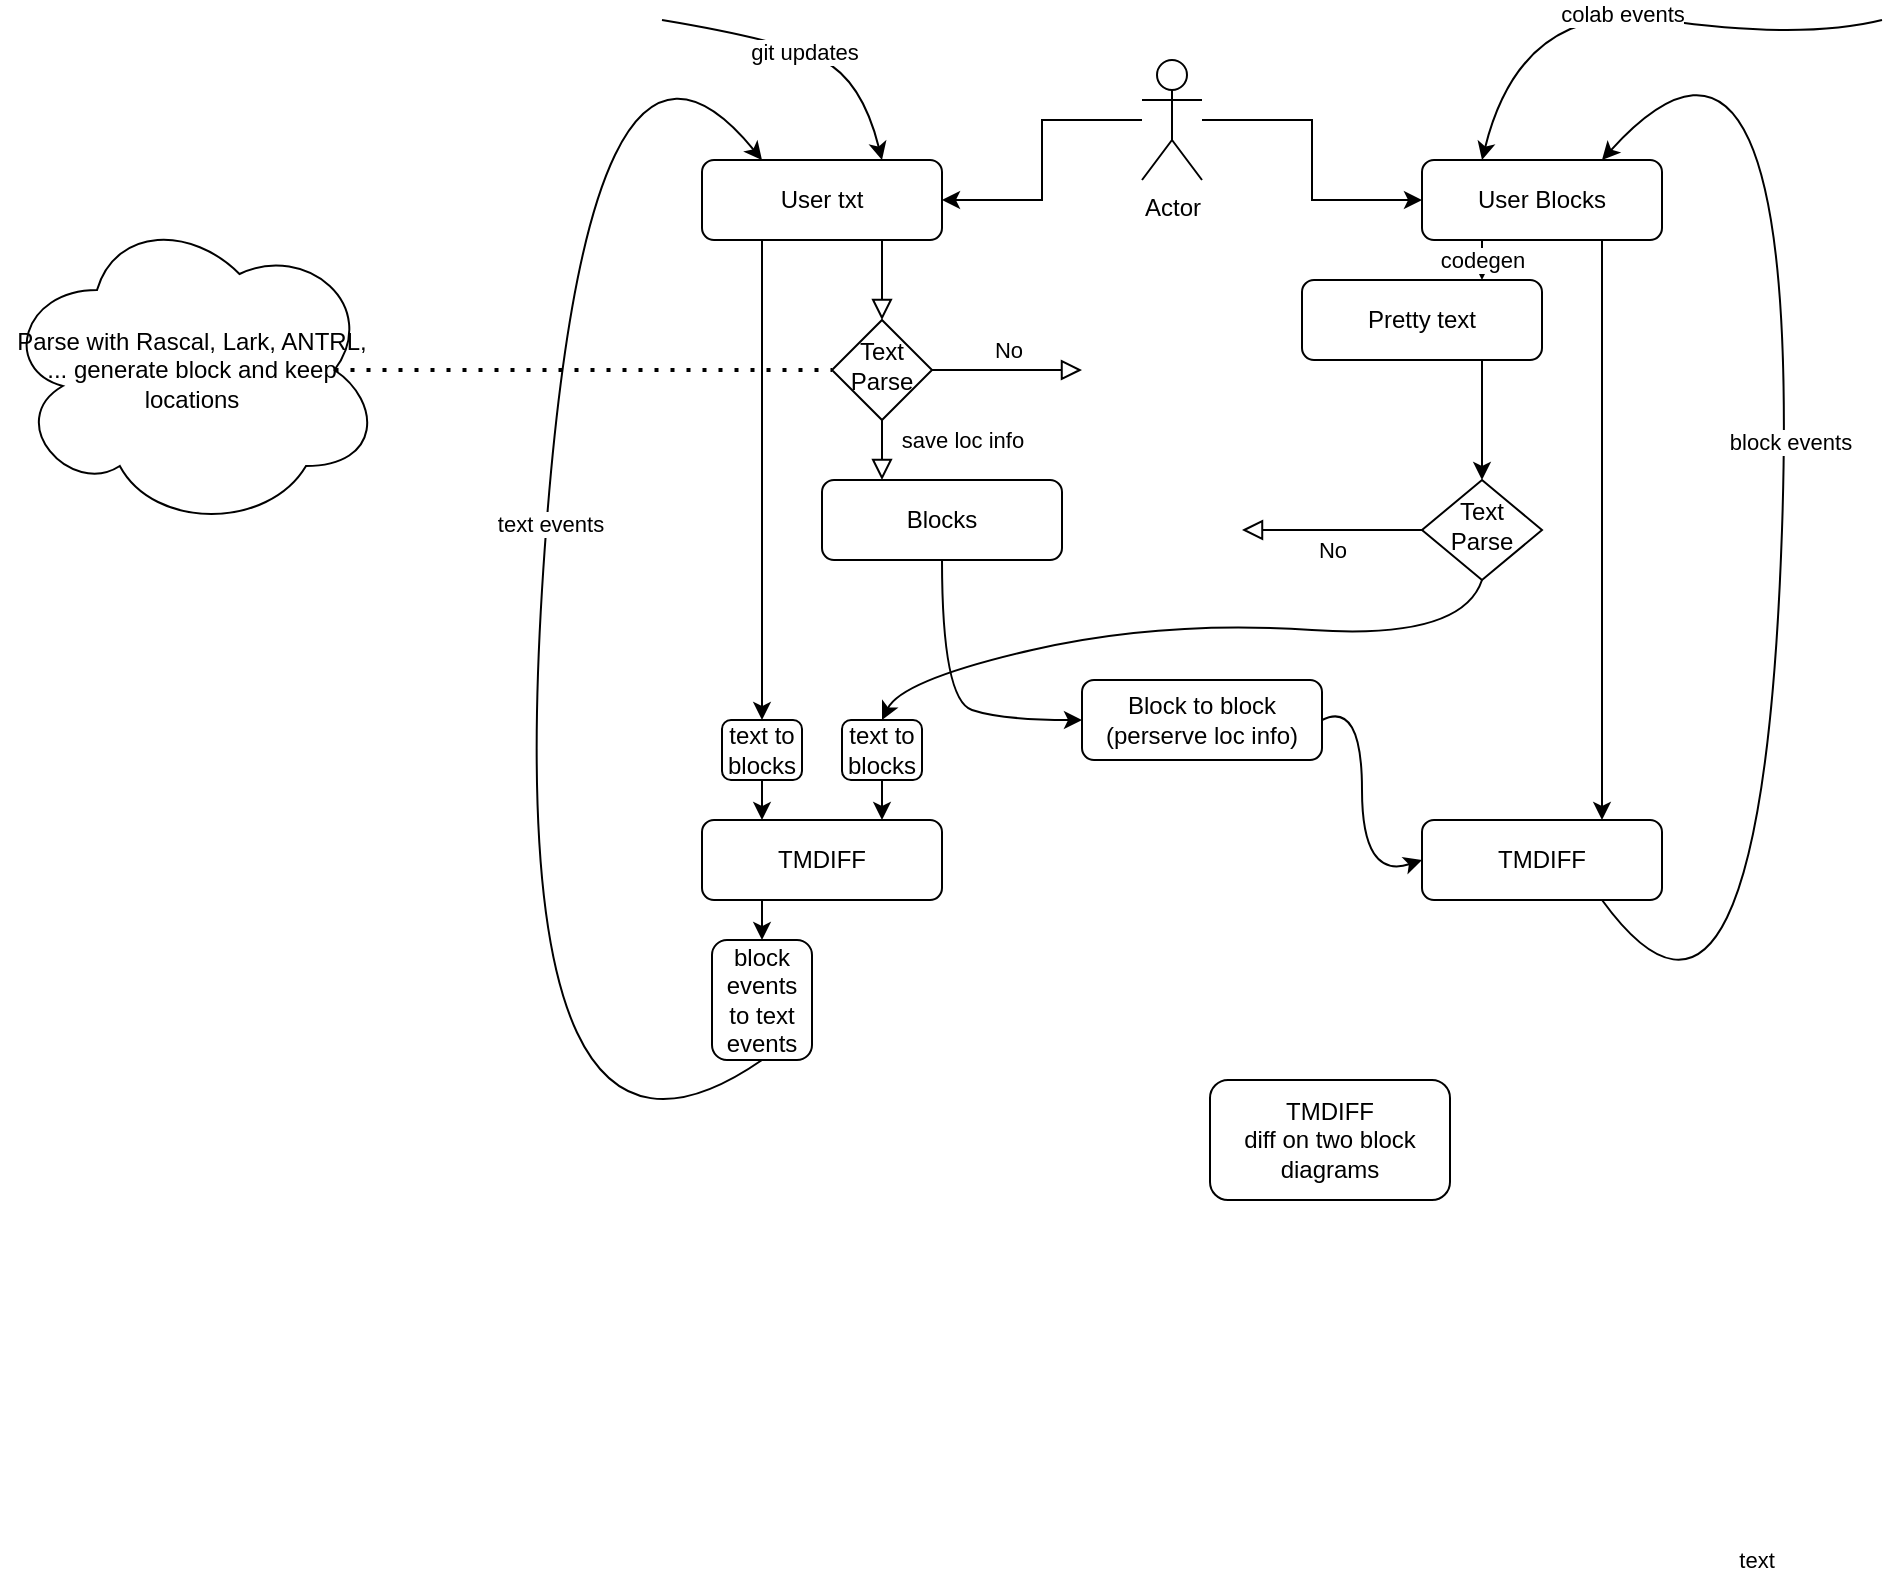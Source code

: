 <mxfile version="21.0.2" type="device"><diagram id="C5RBs43oDa-KdzZeNtuy" name="Page-1"><mxGraphModel dx="2261" dy="739" grid="1" gridSize="10" guides="1" tooltips="1" connect="1" arrows="1" fold="1" page="1" pageScale="1" pageWidth="827" pageHeight="1169" math="0" shadow="0"><root><mxCell id="WIyWlLk6GJQsqaUBKTNV-0"/><mxCell id="WIyWlLk6GJQsqaUBKTNV-1" parent="WIyWlLk6GJQsqaUBKTNV-0"/><mxCell id="WIyWlLk6GJQsqaUBKTNV-2" value="" style="rounded=0;html=1;jettySize=auto;orthogonalLoop=1;fontSize=11;endArrow=block;endFill=0;endSize=8;strokeWidth=1;shadow=0;labelBackgroundColor=none;edgeStyle=orthogonalEdgeStyle;exitX=0.75;exitY=1;exitDx=0;exitDy=0;" parent="WIyWlLk6GJQsqaUBKTNV-1" source="WIyWlLk6GJQsqaUBKTNV-3" target="WIyWlLk6GJQsqaUBKTNV-6" edge="1"><mxGeometry relative="1" as="geometry"/></mxCell><mxCell id="TvIYaoPbM7HeHV1W7y_1-3" style="edgeStyle=orthogonalEdgeStyle;rounded=0;orthogonalLoop=1;jettySize=auto;html=1;exitX=0.25;exitY=1;exitDx=0;exitDy=0;entryX=0.5;entryY=0;entryDx=0;entryDy=0;" parent="WIyWlLk6GJQsqaUBKTNV-1" source="WIyWlLk6GJQsqaUBKTNV-3" target="TvIYaoPbM7HeHV1W7y_1-32" edge="1"><mxGeometry relative="1" as="geometry"><mxPoint x="190" y="340" as="targetPoint"/></mxGeometry></mxCell><mxCell id="WIyWlLk6GJQsqaUBKTNV-3" value="User txt" style="rounded=1;whiteSpace=wrap;html=1;fontSize=12;glass=0;strokeWidth=1;shadow=0;" parent="WIyWlLk6GJQsqaUBKTNV-1" vertex="1"><mxGeometry x="160" y="80" width="120" height="40" as="geometry"/></mxCell><mxCell id="WIyWlLk6GJQsqaUBKTNV-4" value="save loc info" style="rounded=0;html=1;jettySize=auto;orthogonalLoop=1;fontSize=11;endArrow=block;endFill=0;endSize=8;strokeWidth=1;shadow=0;labelBackgroundColor=none;edgeStyle=orthogonalEdgeStyle;entryX=0.25;entryY=0;entryDx=0;entryDy=0;" parent="WIyWlLk6GJQsqaUBKTNV-1" source="WIyWlLk6GJQsqaUBKTNV-6" target="TvIYaoPbM7HeHV1W7y_1-1" edge="1"><mxGeometry x="0.2" y="40" relative="1" as="geometry"><mxPoint as="offset"/><mxPoint x="220" y="290" as="targetPoint"/></mxGeometry></mxCell><mxCell id="WIyWlLk6GJQsqaUBKTNV-5" value="No" style="edgeStyle=orthogonalEdgeStyle;rounded=0;html=1;jettySize=auto;orthogonalLoop=1;fontSize=11;endArrow=block;endFill=0;endSize=8;strokeWidth=1;shadow=0;labelBackgroundColor=none;exitX=1;exitY=0.5;exitDx=0;exitDy=0;" parent="WIyWlLk6GJQsqaUBKTNV-1" source="WIyWlLk6GJQsqaUBKTNV-6" edge="1"><mxGeometry y="10" relative="1" as="geometry"><mxPoint as="offset"/><mxPoint x="350" y="185" as="targetPoint"/><Array as="points"><mxPoint x="320" y="185"/><mxPoint x="320" y="185"/></Array></mxGeometry></mxCell><mxCell id="WIyWlLk6GJQsqaUBKTNV-6" value="Text Parse" style="rhombus;whiteSpace=wrap;html=1;shadow=0;fontFamily=Helvetica;fontSize=12;align=center;strokeWidth=1;spacing=6;spacingTop=-4;" parent="WIyWlLk6GJQsqaUBKTNV-1" vertex="1"><mxGeometry x="225" y="160" width="50" height="50" as="geometry"/></mxCell><mxCell id="TvIYaoPbM7HeHV1W7y_1-8" style="edgeStyle=orthogonalEdgeStyle;rounded=0;orthogonalLoop=1;jettySize=auto;html=1;exitX=0.75;exitY=1;exitDx=0;exitDy=0;entryX=0.75;entryY=0;entryDx=0;entryDy=0;" parent="WIyWlLk6GJQsqaUBKTNV-1" source="TvIYaoPbM7HeHV1W7y_1-0" target="TvIYaoPbM7HeHV1W7y_1-7" edge="1"><mxGeometry relative="1" as="geometry"/></mxCell><mxCell id="TvIYaoPbM7HeHV1W7y_1-0" value="User Blocks" style="rounded=1;whiteSpace=wrap;html=1;fontSize=12;glass=0;strokeWidth=1;shadow=0;" parent="WIyWlLk6GJQsqaUBKTNV-1" vertex="1"><mxGeometry x="520" y="80" width="120" height="40" as="geometry"/></mxCell><mxCell id="TvIYaoPbM7HeHV1W7y_1-1" value="Blocks" style="rounded=1;whiteSpace=wrap;html=1;fontSize=12;glass=0;strokeWidth=1;shadow=0;" parent="WIyWlLk6GJQsqaUBKTNV-1" vertex="1"><mxGeometry x="220" y="240" width="120" height="40" as="geometry"/></mxCell><mxCell id="TvIYaoPbM7HeHV1W7y_1-36" style="edgeStyle=orthogonalEdgeStyle;rounded=0;orthogonalLoop=1;jettySize=auto;html=1;exitX=0.25;exitY=1;exitDx=0;exitDy=0;entryX=0.5;entryY=0;entryDx=0;entryDy=0;" parent="WIyWlLk6GJQsqaUBKTNV-1" source="TvIYaoPbM7HeHV1W7y_1-2" target="TvIYaoPbM7HeHV1W7y_1-33" edge="1"><mxGeometry relative="1" as="geometry"/></mxCell><mxCell id="TvIYaoPbM7HeHV1W7y_1-2" value="TMDIFF" style="rounded=1;whiteSpace=wrap;html=1;fontSize=12;glass=0;strokeWidth=1;shadow=0;" parent="WIyWlLk6GJQsqaUBKTNV-1" vertex="1"><mxGeometry x="160" y="410" width="120" height="40" as="geometry"/></mxCell><mxCell id="TvIYaoPbM7HeHV1W7y_1-30" value="" style="edgeStyle=orthogonalEdgeStyle;rounded=0;orthogonalLoop=1;jettySize=auto;html=1;exitX=0.75;exitY=1;exitDx=0;exitDy=0;" parent="WIyWlLk6GJQsqaUBKTNV-1" source="TvIYaoPbM7HeHV1W7y_1-4" target="TvIYaoPbM7HeHV1W7y_1-13" edge="1"><mxGeometry relative="1" as="geometry"/></mxCell><mxCell id="TvIYaoPbM7HeHV1W7y_1-4" value="Pretty text" style="rounded=1;whiteSpace=wrap;html=1;fontSize=12;glass=0;strokeWidth=1;shadow=0;" parent="WIyWlLk6GJQsqaUBKTNV-1" vertex="1"><mxGeometry x="460" y="140" width="120" height="40" as="geometry"/></mxCell><mxCell id="TvIYaoPbM7HeHV1W7y_1-7" value="TMDIFF" style="rounded=1;whiteSpace=wrap;html=1;fontSize=12;glass=0;strokeWidth=1;shadow=0;" parent="WIyWlLk6GJQsqaUBKTNV-1" vertex="1"><mxGeometry x="520" y="410" width="120" height="40" as="geometry"/></mxCell><mxCell id="TvIYaoPbM7HeHV1W7y_1-25" value="" style="edgeStyle=orthogonalEdgeStyle;rounded=0;orthogonalLoop=1;jettySize=auto;html=1;" parent="WIyWlLk6GJQsqaUBKTNV-1" source="TvIYaoPbM7HeHV1W7y_1-9" target="TvIYaoPbM7HeHV1W7y_1-0" edge="1"><mxGeometry relative="1" as="geometry"/></mxCell><mxCell id="TvIYaoPbM7HeHV1W7y_1-26" value="" style="edgeStyle=orthogonalEdgeStyle;rounded=0;orthogonalLoop=1;jettySize=auto;html=1;" parent="WIyWlLk6GJQsqaUBKTNV-1" source="TvIYaoPbM7HeHV1W7y_1-9" target="WIyWlLk6GJQsqaUBKTNV-3" edge="1"><mxGeometry relative="1" as="geometry"/></mxCell><mxCell id="TvIYaoPbM7HeHV1W7y_1-9" value="Actor" style="shape=umlActor;verticalLabelPosition=bottom;verticalAlign=top;html=1;outlineConnect=0;" parent="WIyWlLk6GJQsqaUBKTNV-1" vertex="1"><mxGeometry x="380" y="30" width="30" height="60" as="geometry"/></mxCell><mxCell id="TvIYaoPbM7HeHV1W7y_1-15" value="codegen" style="edgeStyle=orthogonalEdgeStyle;rounded=0;orthogonalLoop=1;jettySize=auto;html=1;entryX=0.75;entryY=0;entryDx=0;entryDy=0;exitX=0.25;exitY=1;exitDx=0;exitDy=0;" parent="WIyWlLk6GJQsqaUBKTNV-1" source="TvIYaoPbM7HeHV1W7y_1-0" target="TvIYaoPbM7HeHV1W7y_1-4" edge="1"><mxGeometry relative="1" as="geometry"><mxPoint x="570" y="280" as="sourcePoint"/></mxGeometry></mxCell><mxCell id="TvIYaoPbM7HeHV1W7y_1-13" value="Text Parse" style="rhombus;whiteSpace=wrap;html=1;shadow=0;fontFamily=Helvetica;fontSize=12;align=center;strokeWidth=1;spacing=6;spacingTop=-4;" parent="WIyWlLk6GJQsqaUBKTNV-1" vertex="1"><mxGeometry x="520" y="240" width="60" height="50" as="geometry"/></mxCell><mxCell id="TvIYaoPbM7HeHV1W7y_1-17" value="" style="curved=1;endArrow=classic;html=1;rounded=0;exitX=0.5;exitY=1;exitDx=0;exitDy=0;entryX=0.5;entryY=0;entryDx=0;entryDy=0;" parent="WIyWlLk6GJQsqaUBKTNV-1" source="TvIYaoPbM7HeHV1W7y_1-13" target="TvIYaoPbM7HeHV1W7y_1-31" edge="1"><mxGeometry width="50" height="50" relative="1" as="geometry"><mxPoint x="320" y="330" as="sourcePoint"/><mxPoint x="250" y="350" as="targetPoint"/><Array as="points"><mxPoint x="540" y="320"/><mxPoint x="390" y="310"/><mxPoint x="260" y="340"/></Array></mxGeometry></mxCell><mxCell id="TvIYaoPbM7HeHV1W7y_1-19" value="" style="curved=1;endArrow=classic;html=1;rounded=0;entryX=0.75;entryY=0;entryDx=0;entryDy=0;exitX=0.75;exitY=1;exitDx=0;exitDy=0;" parent="WIyWlLk6GJQsqaUBKTNV-1" source="TvIYaoPbM7HeHV1W7y_1-7" target="TvIYaoPbM7HeHV1W7y_1-0" edge="1"><mxGeometry width="50" height="50" relative="1" as="geometry"><mxPoint x="390" y="410" as="sourcePoint"/><mxPoint x="440" y="360" as="targetPoint"/><Array as="points"><mxPoint x="690" y="560"/><mxPoint x="710" y="-30"/></Array></mxGeometry></mxCell><mxCell id="TvIYaoPbM7HeHV1W7y_1-21" value="block events" style="edgeLabel;html=1;align=center;verticalAlign=middle;resizable=0;points=[];" parent="TvIYaoPbM7HeHV1W7y_1-19" vertex="1" connectable="0"><mxGeometry x="0.087" y="-2" relative="1" as="geometry"><mxPoint as="offset"/></mxGeometry></mxCell><mxCell id="TvIYaoPbM7HeHV1W7y_1-22" value="text" style="curved=1;endArrow=classic;html=1;rounded=0;entryX=0.25;entryY=0;entryDx=0;entryDy=0;exitX=0.5;exitY=1;exitDx=0;exitDy=0;" parent="WIyWlLk6GJQsqaUBKTNV-1" source="TvIYaoPbM7HeHV1W7y_1-33" target="WIyWlLk6GJQsqaUBKTNV-3" edge="1"><mxGeometry x="-1" y="607" width="50" height="50" relative="1" as="geometry"><mxPoint x="130" y="580" as="sourcePoint"/><mxPoint x="620" y="90" as="targetPoint"/><Array as="points"><mxPoint x="60" y="620"/><mxPoint x="100" y="-30"/></Array><mxPoint x="151" y="-249" as="offset"/></mxGeometry></mxCell><mxCell id="TvIYaoPbM7HeHV1W7y_1-23" value="text events" style="edgeLabel;html=1;align=center;verticalAlign=middle;resizable=0;points=[];" parent="TvIYaoPbM7HeHV1W7y_1-22" vertex="1" connectable="0"><mxGeometry x="0.087" y="-2" relative="1" as="geometry"><mxPoint as="offset"/></mxGeometry></mxCell><mxCell id="TvIYaoPbM7HeHV1W7y_1-28" value="git updates" style="curved=1;endArrow=classic;html=1;rounded=0;entryX=0.75;entryY=0;entryDx=0;entryDy=0;" parent="WIyWlLk6GJQsqaUBKTNV-1" target="WIyWlLk6GJQsqaUBKTNV-3" edge="1"><mxGeometry width="50" height="50" relative="1" as="geometry"><mxPoint x="140" y="10" as="sourcePoint"/><mxPoint x="440" y="320" as="targetPoint"/><Array as="points"><mxPoint x="200" y="20"/><mxPoint x="240" y="40"/></Array></mxGeometry></mxCell><mxCell id="TvIYaoPbM7HeHV1W7y_1-29" value="colab events" style="curved=1;endArrow=classic;html=1;rounded=0;entryX=0.25;entryY=0;entryDx=0;entryDy=0;" parent="WIyWlLk6GJQsqaUBKTNV-1" target="TvIYaoPbM7HeHV1W7y_1-0" edge="1"><mxGeometry width="50" height="50" relative="1" as="geometry"><mxPoint x="750" y="10" as="sourcePoint"/><mxPoint x="260" y="90" as="targetPoint"/><Array as="points"><mxPoint x="710" y="20"/><mxPoint x="570"/></Array></mxGeometry></mxCell><mxCell id="TvIYaoPbM7HeHV1W7y_1-35" style="edgeStyle=orthogonalEdgeStyle;rounded=0;orthogonalLoop=1;jettySize=auto;html=1;exitX=0.5;exitY=1;exitDx=0;exitDy=0;entryX=0.75;entryY=0;entryDx=0;entryDy=0;" parent="WIyWlLk6GJQsqaUBKTNV-1" source="TvIYaoPbM7HeHV1W7y_1-31" target="TvIYaoPbM7HeHV1W7y_1-2" edge="1"><mxGeometry relative="1" as="geometry"/></mxCell><mxCell id="TvIYaoPbM7HeHV1W7y_1-31" value="text to blocks" style="rounded=1;whiteSpace=wrap;html=1;fontSize=12;glass=0;strokeWidth=1;shadow=0;" parent="WIyWlLk6GJQsqaUBKTNV-1" vertex="1"><mxGeometry x="230" y="360" width="40" height="30" as="geometry"/></mxCell><mxCell id="TvIYaoPbM7HeHV1W7y_1-34" style="edgeStyle=orthogonalEdgeStyle;rounded=0;orthogonalLoop=1;jettySize=auto;html=1;exitX=0.5;exitY=1;exitDx=0;exitDy=0;entryX=0.25;entryY=0;entryDx=0;entryDy=0;" parent="WIyWlLk6GJQsqaUBKTNV-1" source="TvIYaoPbM7HeHV1W7y_1-32" target="TvIYaoPbM7HeHV1W7y_1-2" edge="1"><mxGeometry relative="1" as="geometry"/></mxCell><mxCell id="TvIYaoPbM7HeHV1W7y_1-32" value="text to blocks" style="rounded=1;whiteSpace=wrap;html=1;fontSize=12;glass=0;strokeWidth=1;shadow=0;" parent="WIyWlLk6GJQsqaUBKTNV-1" vertex="1"><mxGeometry x="170" y="360" width="40" height="30" as="geometry"/></mxCell><mxCell id="TvIYaoPbM7HeHV1W7y_1-33" value="block events to text events" style="rounded=1;whiteSpace=wrap;html=1;fontSize=12;glass=0;strokeWidth=1;shadow=0;" parent="WIyWlLk6GJQsqaUBKTNV-1" vertex="1"><mxGeometry x="165" y="470" width="50" height="60" as="geometry"/></mxCell><mxCell id="TvIYaoPbM7HeHV1W7y_1-37" value="No" style="edgeStyle=orthogonalEdgeStyle;rounded=0;html=1;jettySize=auto;orthogonalLoop=1;fontSize=11;endArrow=block;endFill=0;endSize=8;strokeWidth=1;shadow=0;labelBackgroundColor=none;exitX=0;exitY=0.5;exitDx=0;exitDy=0;" parent="WIyWlLk6GJQsqaUBKTNV-1" source="TvIYaoPbM7HeHV1W7y_1-13" edge="1"><mxGeometry y="10" relative="1" as="geometry"><mxPoint as="offset"/><mxPoint x="285" y="195" as="sourcePoint"/><mxPoint x="430" y="265" as="targetPoint"/><Array as="points"><mxPoint x="450" y="265"/></Array></mxGeometry></mxCell><mxCell id="TvIYaoPbM7HeHV1W7y_1-38" value="TMDIFF&lt;br&gt;diff on two block diagrams" style="rounded=1;whiteSpace=wrap;html=1;fontSize=12;glass=0;strokeWidth=1;shadow=0;" parent="WIyWlLk6GJQsqaUBKTNV-1" vertex="1"><mxGeometry x="414" y="540" width="120" height="60" as="geometry"/></mxCell><mxCell id="G9HIznpjkjFSXy2kpZZQ-0" value="Block to block&lt;br&gt;(perserve loc info)" style="rounded=1;whiteSpace=wrap;html=1;fontSize=12;glass=0;strokeWidth=1;shadow=0;" vertex="1" parent="WIyWlLk6GJQsqaUBKTNV-1"><mxGeometry x="350" y="340" width="120" height="40" as="geometry"/></mxCell><mxCell id="G9HIznpjkjFSXy2kpZZQ-1" value="" style="curved=1;endArrow=classic;html=1;rounded=0;exitX=0.5;exitY=1;exitDx=0;exitDy=0;entryX=0;entryY=0.5;entryDx=0;entryDy=0;" edge="1" parent="WIyWlLk6GJQsqaUBKTNV-1" source="TvIYaoPbM7HeHV1W7y_1-1" target="G9HIznpjkjFSXy2kpZZQ-0"><mxGeometry width="50" height="50" relative="1" as="geometry"><mxPoint x="390" y="410" as="sourcePoint"/><mxPoint x="440" y="360" as="targetPoint"/><Array as="points"><mxPoint x="280" y="350"/><mxPoint x="310" y="360"/></Array></mxGeometry></mxCell><mxCell id="G9HIznpjkjFSXy2kpZZQ-2" value="" style="curved=1;endArrow=classic;html=1;rounded=0;exitX=1;exitY=0.5;exitDx=0;exitDy=0;entryX=0;entryY=0.5;entryDx=0;entryDy=0;" edge="1" parent="WIyWlLk6GJQsqaUBKTNV-1" source="G9HIznpjkjFSXy2kpZZQ-0" target="TvIYaoPbM7HeHV1W7y_1-7"><mxGeometry width="50" height="50" relative="1" as="geometry"><mxPoint x="460" y="410" as="sourcePoint"/><mxPoint x="530" y="490" as="targetPoint"/><Array as="points"><mxPoint x="490" y="350"/><mxPoint x="490" y="440"/></Array></mxGeometry></mxCell><mxCell id="G9HIznpjkjFSXy2kpZZQ-3" value="Parse with Rascal, Lark, ANTRL, ... generate block and keep locations" style="ellipse;shape=cloud;whiteSpace=wrap;html=1;" vertex="1" parent="WIyWlLk6GJQsqaUBKTNV-1"><mxGeometry x="-190" y="105" width="190" height="160" as="geometry"/></mxCell><mxCell id="G9HIznpjkjFSXy2kpZZQ-4" value="" style="endArrow=none;dashed=1;html=1;dashPattern=1 3;strokeWidth=2;rounded=0;entryX=0;entryY=0.5;entryDx=0;entryDy=0;exitX=0.875;exitY=0.5;exitDx=0;exitDy=0;exitPerimeter=0;" edge="1" parent="WIyWlLk6GJQsqaUBKTNV-1" source="G9HIznpjkjFSXy2kpZZQ-3" target="WIyWlLk6GJQsqaUBKTNV-6"><mxGeometry width="50" height="50" relative="1" as="geometry"><mxPoint x="390" y="410" as="sourcePoint"/><mxPoint x="440" y="360" as="targetPoint"/></mxGeometry></mxCell></root></mxGraphModel></diagram></mxfile>
